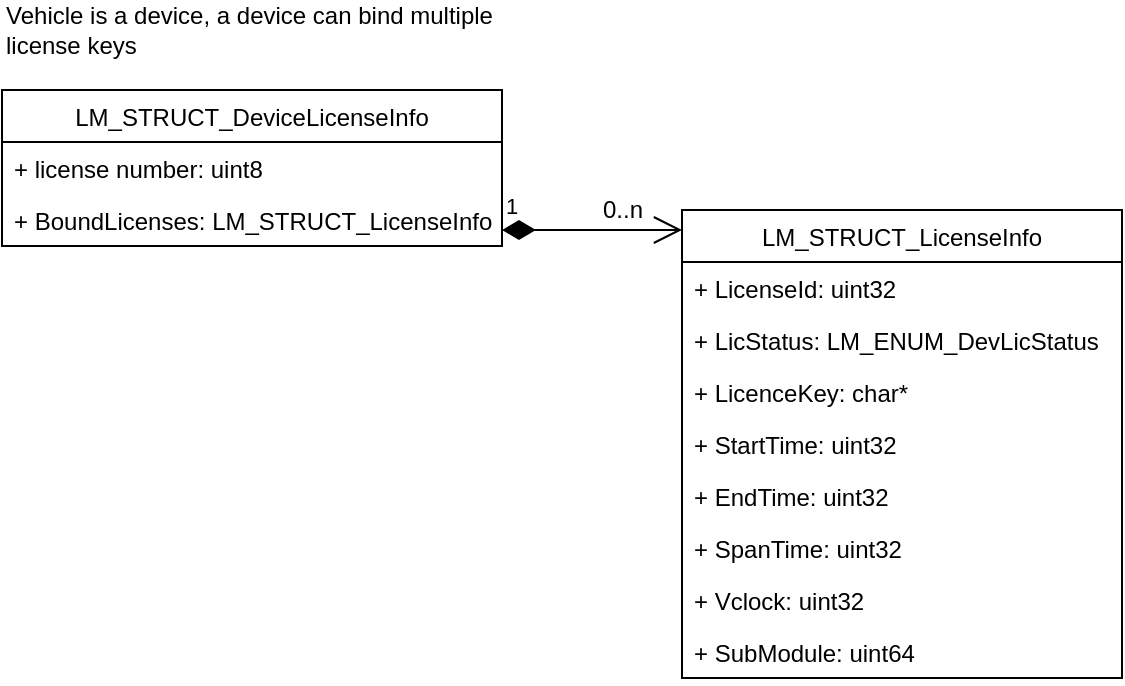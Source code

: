 <mxfile version="15.3.3" type="github">
  <diagram name="Page-1" id="b5b7bab2-c9e2-2cf4-8b2a-24fd1a2a6d21">
    <mxGraphModel dx="2306" dy="1559" grid="1" gridSize="10" guides="1" tooltips="1" connect="1" arrows="1" fold="1" page="1" pageScale="1" pageWidth="827" pageHeight="1169" background="none" math="0" shadow="0">
      <root>
        <mxCell id="0" />
        <mxCell id="1" parent="0" />
        <mxCell id="eWZiHwr-cefShIcIYomq-5" value="LM_STRUCT_DeviceLicenseInfo" style="swimlane;fontStyle=0;childLayout=stackLayout;horizontal=1;startSize=26;fillColor=none;horizontalStack=0;resizeParent=1;resizeParentMax=0;resizeLast=0;collapsible=1;marginBottom=0;hachureGap=4;pointerEvents=0;" vertex="1" parent="1">
          <mxGeometry x="-1630" y="-1090" width="250" height="78" as="geometry">
            <mxRectangle x="-1520" y="-1050" width="90" height="26" as="alternateBounds" />
          </mxGeometry>
        </mxCell>
        <mxCell id="eWZiHwr-cefShIcIYomq-6" value="+ license number: uint8" style="text;strokeColor=none;fillColor=none;align=left;verticalAlign=top;spacingLeft=4;spacingRight=4;overflow=hidden;rotatable=0;points=[[0,0.5],[1,0.5]];portConstraint=eastwest;" vertex="1" parent="eWZiHwr-cefShIcIYomq-5">
          <mxGeometry y="26" width="250" height="26" as="geometry" />
        </mxCell>
        <mxCell id="eWZiHwr-cefShIcIYomq-7" value="+ BoundLicenses: LM_STRUCT_LicenseInfo" style="text;strokeColor=none;fillColor=none;align=left;verticalAlign=top;spacingLeft=4;spacingRight=4;overflow=hidden;rotatable=0;points=[[0,0.5],[1,0.5]];portConstraint=eastwest;" vertex="1" parent="eWZiHwr-cefShIcIYomq-5">
          <mxGeometry y="52" width="250" height="26" as="geometry" />
        </mxCell>
        <mxCell id="eWZiHwr-cefShIcIYomq-9" value="Vehicle is a device, a device can bind multiple license keys" style="text;html=1;strokeColor=none;fillColor=none;align=left;verticalAlign=middle;whiteSpace=wrap;rounded=1;hachureGap=4;pointerEvents=0;" vertex="1" parent="1">
          <mxGeometry x="-1630" y="-1130" width="250" height="20" as="geometry" />
        </mxCell>
        <mxCell id="eWZiHwr-cefShIcIYomq-10" value="1" style="endArrow=open;html=1;endSize=12;startArrow=diamondThin;startSize=14;startFill=1;edgeStyle=orthogonalEdgeStyle;align=left;verticalAlign=bottom;sourcePerimeterSpacing=8;targetPerimeterSpacing=8;" edge="1" parent="1">
          <mxGeometry x="-1" y="3" relative="1" as="geometry">
            <mxPoint x="-1380" y="-1020" as="sourcePoint" />
            <mxPoint x="-1290" y="-1020" as="targetPoint" />
          </mxGeometry>
        </mxCell>
        <mxCell id="eWZiHwr-cefShIcIYomq-11" value="LM_STRUCT_LicenseInfo" style="swimlane;fontStyle=0;childLayout=stackLayout;horizontal=1;startSize=26;fillColor=none;horizontalStack=0;resizeParent=1;resizeParentMax=0;resizeLast=0;collapsible=1;marginBottom=0;hachureGap=4;pointerEvents=0;rounded=0;glass=0;swimlaneLine=1;" vertex="1" parent="1">
          <mxGeometry x="-1290" y="-1030" width="220" height="234" as="geometry" />
        </mxCell>
        <mxCell id="eWZiHwr-cefShIcIYomq-12" value="+ LicenseId: uint32" style="text;strokeColor=none;fillColor=none;align=left;verticalAlign=top;spacingLeft=4;spacingRight=4;overflow=hidden;rotatable=0;points=[[0,0.5],[1,0.5]];portConstraint=eastwest;" vertex="1" parent="eWZiHwr-cefShIcIYomq-11">
          <mxGeometry y="26" width="220" height="26" as="geometry" />
        </mxCell>
        <mxCell id="eWZiHwr-cefShIcIYomq-13" value="+ LicStatus: LM_ENUM_DevLicStatus" style="text;strokeColor=none;fillColor=none;align=left;verticalAlign=top;spacingLeft=4;spacingRight=4;overflow=hidden;rotatable=0;points=[[0,0.5],[1,0.5]];portConstraint=eastwest;" vertex="1" parent="eWZiHwr-cefShIcIYomq-11">
          <mxGeometry y="52" width="220" height="26" as="geometry" />
        </mxCell>
        <mxCell id="eWZiHwr-cefShIcIYomq-14" value="+ LicenceKey: char*" style="text;strokeColor=none;fillColor=none;align=left;verticalAlign=top;spacingLeft=4;spacingRight=4;overflow=hidden;rotatable=0;points=[[0,0.5],[1,0.5]];portConstraint=eastwest;" vertex="1" parent="eWZiHwr-cefShIcIYomq-11">
          <mxGeometry y="78" width="220" height="26" as="geometry" />
        </mxCell>
        <mxCell id="eWZiHwr-cefShIcIYomq-22" value="+ StartTime: uint32" style="text;strokeColor=none;fillColor=none;align=left;verticalAlign=top;spacingLeft=4;spacingRight=4;overflow=hidden;rotatable=0;points=[[0,0.5],[1,0.5]];portConstraint=eastwest;hachureGap=4;pointerEvents=0;rounded=0;glass=0;" vertex="1" parent="eWZiHwr-cefShIcIYomq-11">
          <mxGeometry y="104" width="220" height="26" as="geometry" />
        </mxCell>
        <mxCell id="eWZiHwr-cefShIcIYomq-21" value="+ EndTime: uint32" style="text;strokeColor=none;fillColor=none;align=left;verticalAlign=top;spacingLeft=4;spacingRight=4;overflow=hidden;rotatable=0;points=[[0,0.5],[1,0.5]];portConstraint=eastwest;" vertex="1" parent="eWZiHwr-cefShIcIYomq-11">
          <mxGeometry y="130" width="220" height="26" as="geometry" />
        </mxCell>
        <mxCell id="eWZiHwr-cefShIcIYomq-23" value="+ SpanTime: uint32" style="text;strokeColor=none;fillColor=none;align=left;verticalAlign=top;spacingLeft=4;spacingRight=4;overflow=hidden;rotatable=0;points=[[0,0.5],[1,0.5]];portConstraint=eastwest;" vertex="1" parent="eWZiHwr-cefShIcIYomq-11">
          <mxGeometry y="156" width="220" height="26" as="geometry" />
        </mxCell>
        <mxCell id="eWZiHwr-cefShIcIYomq-24" value="+ Vclock: uint32" style="text;strokeColor=none;fillColor=none;align=left;verticalAlign=top;spacingLeft=4;spacingRight=4;overflow=hidden;rotatable=0;points=[[0,0.5],[1,0.5]];portConstraint=eastwest;" vertex="1" parent="eWZiHwr-cefShIcIYomq-11">
          <mxGeometry y="182" width="220" height="26" as="geometry" />
        </mxCell>
        <mxCell id="eWZiHwr-cefShIcIYomq-25" value="+ SubModule: uint64" style="text;strokeColor=none;fillColor=none;align=left;verticalAlign=top;spacingLeft=4;spacingRight=4;overflow=hidden;rotatable=0;points=[[0,0.5],[1,0.5]];portConstraint=eastwest;" vertex="1" parent="eWZiHwr-cefShIcIYomq-11">
          <mxGeometry y="208" width="220" height="26" as="geometry" />
        </mxCell>
        <mxCell id="eWZiHwr-cefShIcIYomq-15" value="0..n" style="text;html=1;align=center;verticalAlign=middle;resizable=0;points=[];autosize=1;strokeColor=none;fillColor=none;" vertex="1" parent="1">
          <mxGeometry x="-1340" y="-1040" width="40" height="20" as="geometry" />
        </mxCell>
      </root>
    </mxGraphModel>
  </diagram>
</mxfile>
